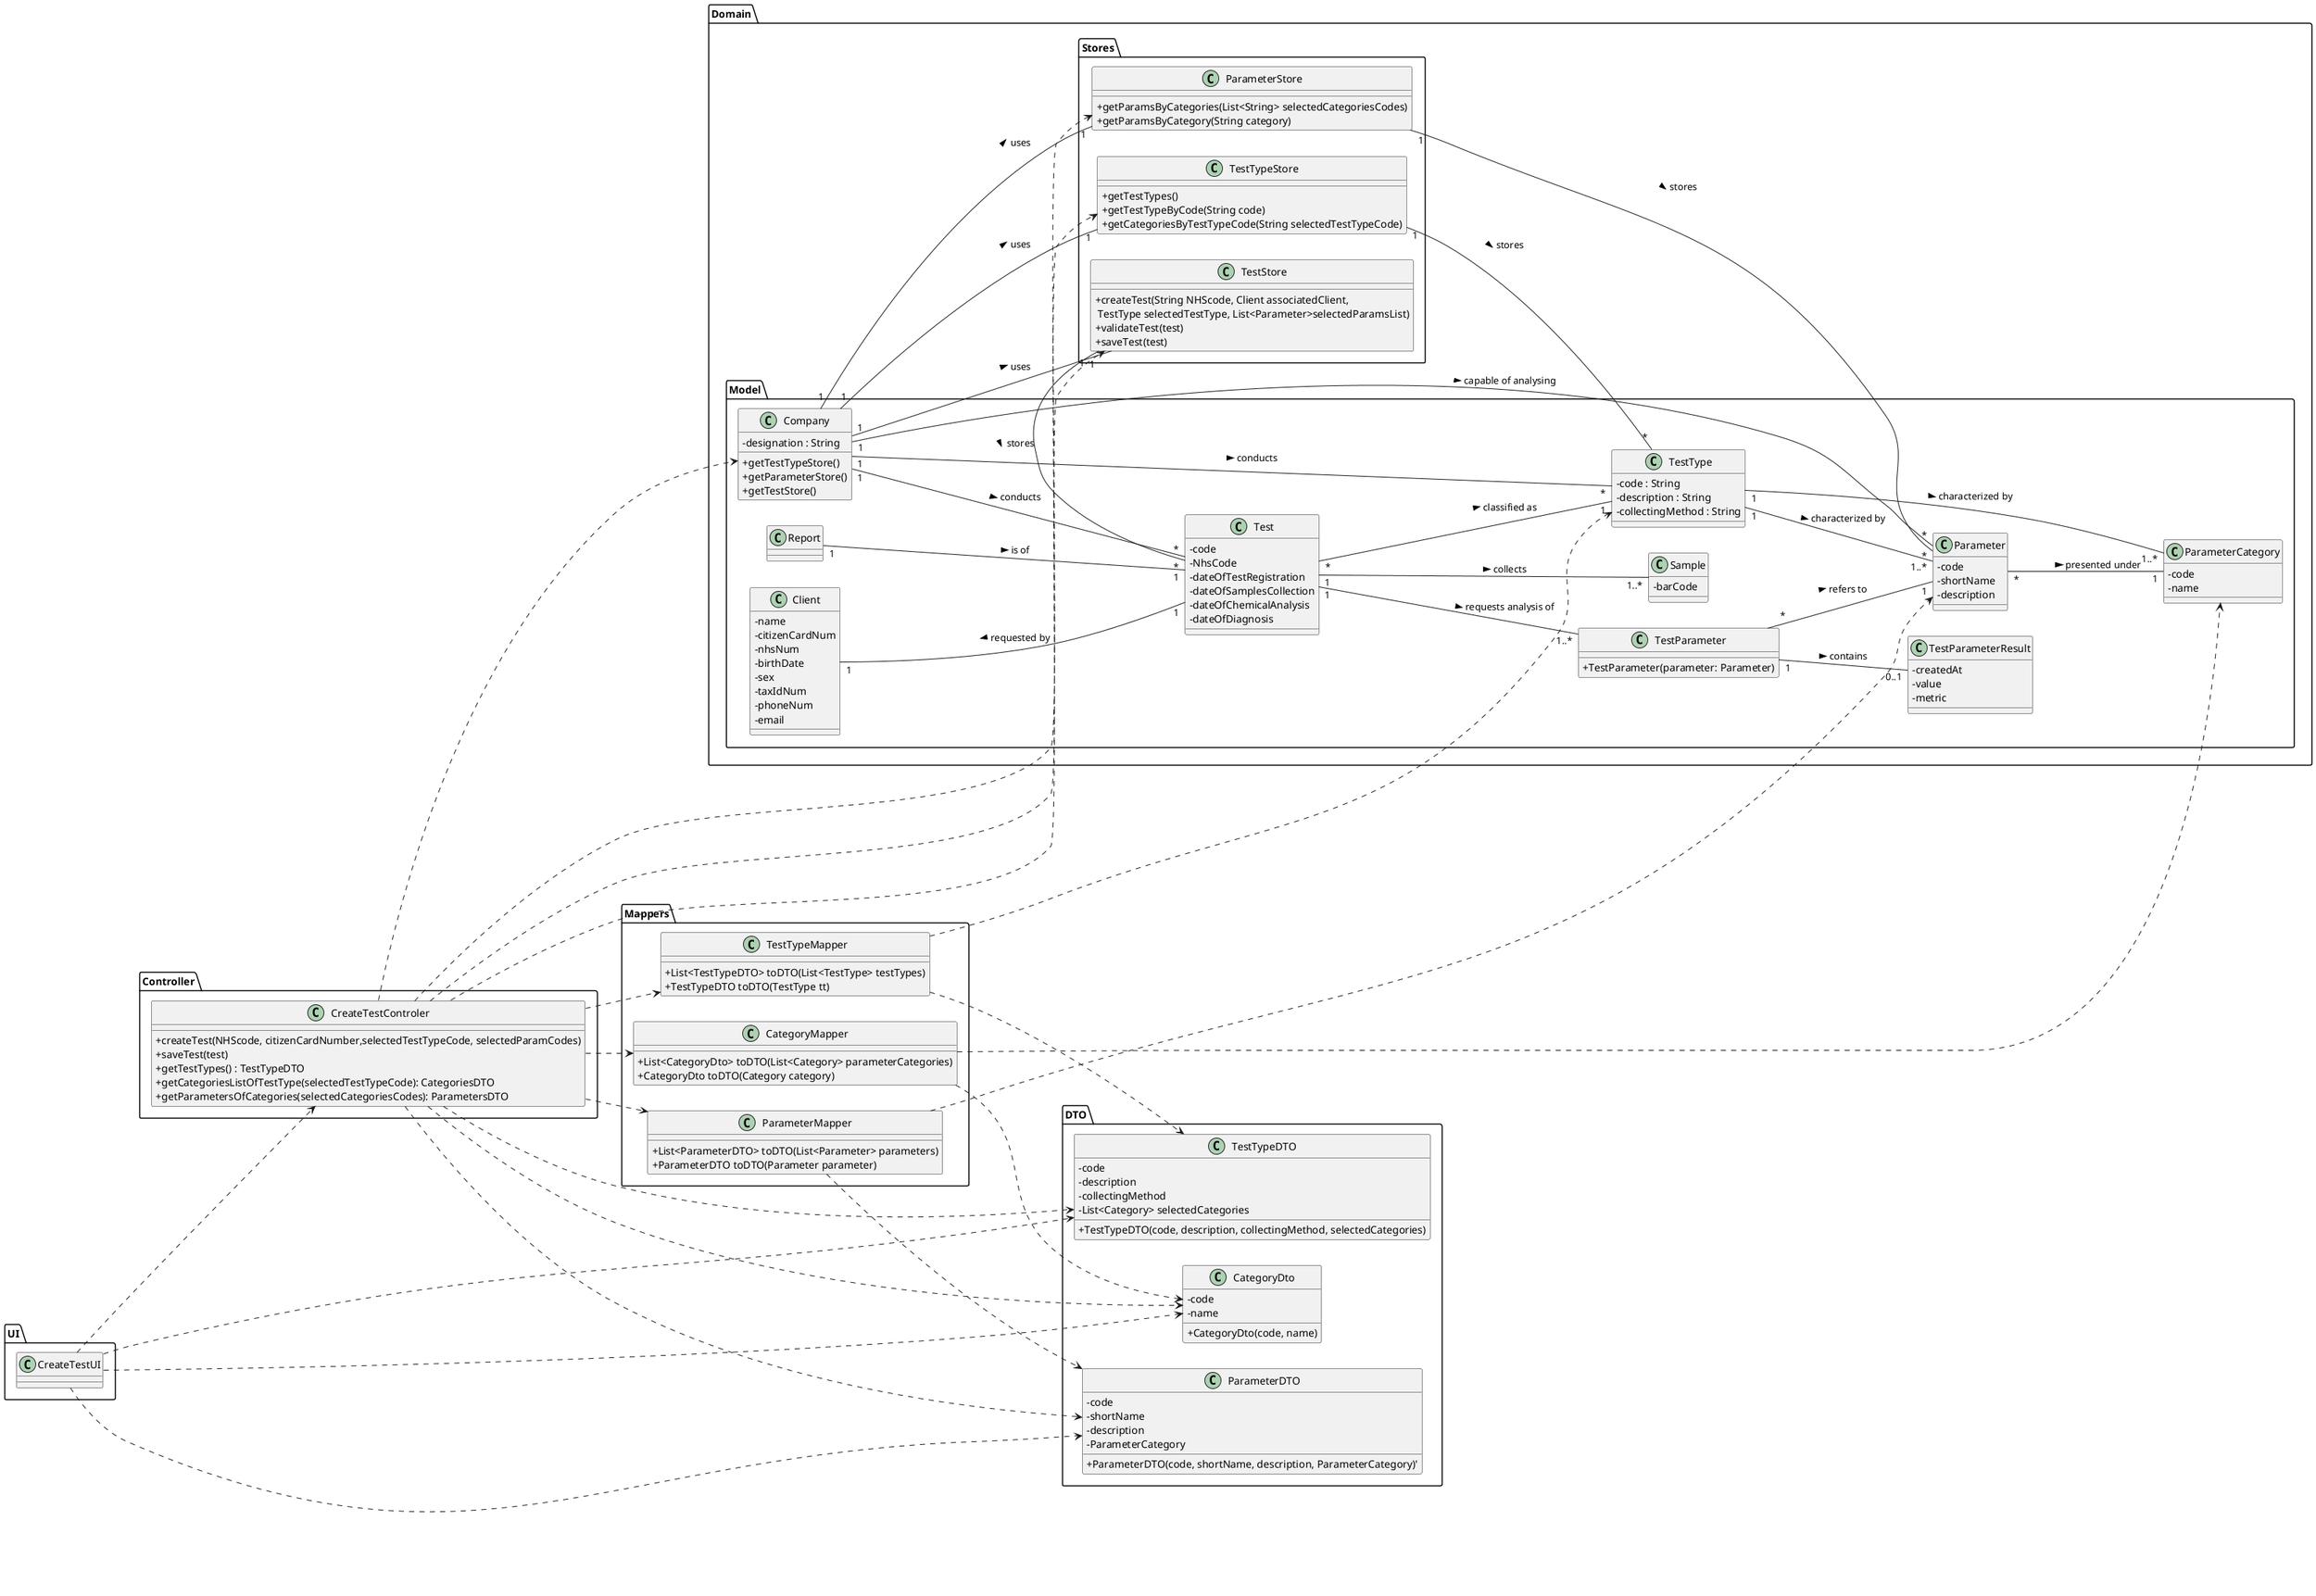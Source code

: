 @startuml
skinparam classAttributeIconSize 0
left to right direction


package UI <<Folder>> {
  class CreateTestUI{
  }
}


package Domain <<Folder>> {
    package Model <<Folder>> {
        class Report{}
        class TestParameter{
            +TestParameter(parameter: Parameter)
        }
        class TestParameterResult{
        - createdAt
        - value
        - metric
        }
        class TestType {
        - code : String
        - description : String
        - collectingMethod : String
        }

        class Test{
            - code
            - NhsCode
            - dateOfTestRegistration
            - dateOfSamplesCollection
            - dateOfChemicalAnalysis
            - dateOfDiagnosis
        }

        class Sample{
            - barCode
        }

        class Parameter {
          -code
          -shortName
          -description
        }

        class Company {
            -designation : String
            +getTestTypeStore()
            +getParameterStore()
            +getTestStore()
        }

        class ParameterCategory{
            -code
            -name
        }
        class Client{
        - name
        - citizenCardNum
        - nhsNum
        - birthDate
        - sex
        - taxIdNum
        - phoneNum
        - email
        }

    }
    package Stores <<Folder>> {
        class ParameterStore {
            +getParamsByCategories(List<String> selectedCategoriesCodes)
            +getParamsByCategory(String category)
        }

        class TestTypeStore {
               +getTestTypes()
               +getTestTypeByCode(String code)
               +getCategoriesByTestTypeCode(String selectedTestTypeCode)
            }

        class TestStore {
            +createTest(String NHScode, Client associatedClient,\n TestType selectedTestType, List<Parameter>selectedParamsList)
            +validateTest(test)
            +saveTest(test)
        }

    }
}

package Controller <<Folder>>{
    class CreateTestControler{
    +createTest(NHScode, citizenCardNumber,selectedTestTypeCode, selectedParamCodes)
    +saveTest(test)
    +getTestTypes() : TestTypeDTO
    +getCategoriesListOfTestType(selectedTestTypeCode): CategoriesDTO
    +getParametersOfCategories(selectedCategoriesCodes): ParametersDTO
    }
}

package DTO <<Folder>>{
    class TestTypeDTO {
    -code
    -description
    -collectingMethod
    -List<Category> selectedCategories
    +TestTypeDTO(code, description, collectingMethod, selectedCategories)
    }

    class CategoryDto {
    -code
    -name
    +CategoryDto(code, name)
    }

    class ParameterDTO {
    -code
    -shortName
    -description
    -ParameterCategory
    +ParameterDTO(code, shortName, description, ParameterCategory)'
    }

}

package Mappers <<Folder>>{
    class TestTypeMapper {
        +List<TestTypeDTO> toDTO(List<TestType> testTypes)
        +TestTypeDTO toDTO(TestType tt)
    }
    class CategoryMapper{
        +List<CategoryDto> toDTO(List<Category> parameterCategories)
        +CategoryDto toDTO(Category category)
    }
    class ParameterMapper {
        +List<ParameterDTO> toDTO(List<Parameter> parameters)
        +ParameterDTO toDTO(Parameter parameter)
    }

}

Client -[hidden]-|> Test

CreateTestUI ..> CreateTestControler
CreateTestUI ..> CategoryDto
CreateTestUI ..> ParameterDTO
CreateTestUI ..> TestTypeDTO
CategoryMapper ..> CategoryDto
CategoryMapper ..> ParameterCategory
ParameterMapper ..> ParameterDTO
ParameterMapper ..> Parameter
TestTypeMapper ..> TestTypeDTO
TestTypeMapper ..> TestType
CreateTestControler ..> Company
CreateTestControler ..> CategoryMapper
CreateTestControler ..> CategoryDto
CreateTestControler ..> ParameterMapper
CreateTestControler ..> ParameterDTO
CreateTestControler ..> TestTypeMapper
CreateTestControler ..> TestTypeDTO
CreateTestControler ..> ParameterStore
CreateTestControler ..> TestTypeStore
CreateTestControler ..> TestStore
TestTypeStore "1" -- "*" TestType : stores >
TestStore "1" -- "*" Test : stores >
ParameterStore "1" -- "*" Parameter : stores >
Company "1" -- "1" ParameterStore : uses >
Company "1" -- "1" TestTypeStore : uses >
Company "1" -- "1" TestStore : uses >
TestType "1" -- "1..*" Parameter : characterized by >
Company "1" -- "*" TestType : conducts >
Company "1" -- "*" Test : conducts >
Company "1" -- "*" Parameter : capable of analysing >
Test "*" -- "1" TestType : classified as >
Test "1" -- "1..*" TestParameter : requests analysis of >
TestParameter "*" -- "1" Parameter : refers to >
TestParameter "1" -- "0..1" TestParameterResult : contains >
Test "1" -- "1..*" Sample : collects >
Client "1" -- "1" Test : requested by <
Parameter "*" -- "1" ParameterCategory: presented under >
TestType "1" -- "1..*" ParameterCategory : characterized by >
Report "1" -- "1" Test : is of >

@enduml
